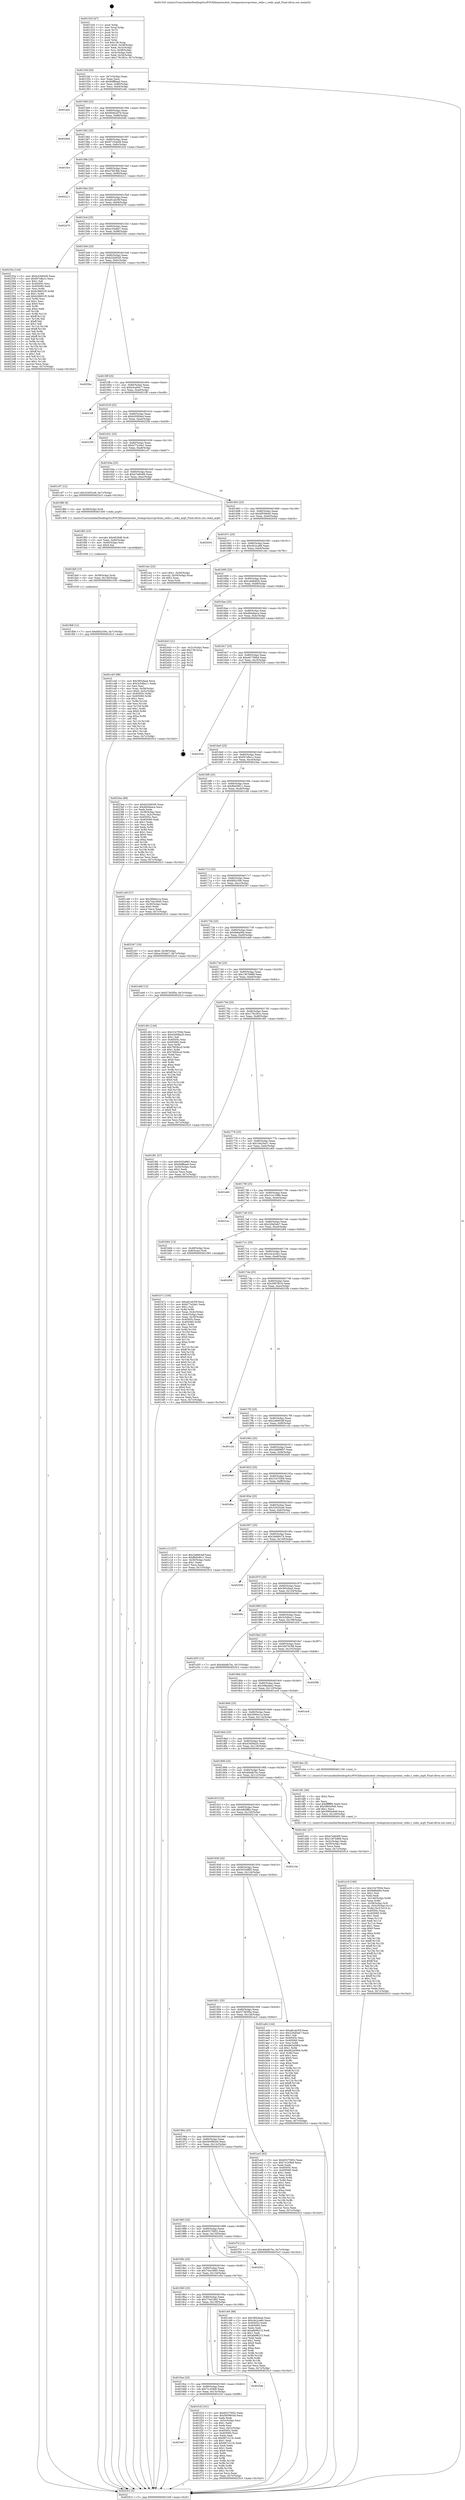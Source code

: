 digraph "0x401520" {
  label = "0x401520 (/mnt/c/Users/mathe/Desktop/tcc/POCII/binaries/extr_twemproxysrcprotonc_redis.c_redis_arg0_Final-ollvm.out::main(0))"
  labelloc = "t"
  node[shape=record]

  Entry [label="",width=0.3,height=0.3,shape=circle,fillcolor=black,style=filled]
  "0x40154f" [label="{
     0x40154f [26]\l
     | [instrs]\l
     &nbsp;&nbsp;0x40154f \<+3\>: mov -0x7c(%rbp),%eax\l
     &nbsp;&nbsp;0x401552 \<+2\>: mov %eax,%ecx\l
     &nbsp;&nbsp;0x401554 \<+6\>: sub $0x84ff6aa0,%ecx\l
     &nbsp;&nbsp;0x40155a \<+3\>: mov %eax,-0x80(%rbp)\l
     &nbsp;&nbsp;0x40155d \<+6\>: mov %ecx,-0x84(%rbp)\l
     &nbsp;&nbsp;0x401563 \<+6\>: je 0000000000401a0c \<main+0x4ec\>\l
  }"]
  "0x401a0c" [label="{
     0x401a0c\l
  }", style=dashed]
  "0x401569" [label="{
     0x401569 [25]\l
     | [instrs]\l
     &nbsp;&nbsp;0x401569 \<+5\>: jmp 000000000040156e \<main+0x4e\>\l
     &nbsp;&nbsp;0x40156e \<+3\>: mov -0x80(%rbp),%eax\l
     &nbsp;&nbsp;0x401571 \<+5\>: sub $0x904b2d76,%eax\l
     &nbsp;&nbsp;0x401576 \<+6\>: mov %eax,-0x88(%rbp)\l
     &nbsp;&nbsp;0x40157c \<+6\>: je 00000000004020d4 \<main+0xbb4\>\l
  }"]
  Exit [label="",width=0.3,height=0.3,shape=circle,fillcolor=black,style=filled,peripheries=2]
  "0x4020d4" [label="{
     0x4020d4\l
  }", style=dashed]
  "0x401582" [label="{
     0x401582 [25]\l
     | [instrs]\l
     &nbsp;&nbsp;0x401582 \<+5\>: jmp 0000000000401587 \<main+0x67\>\l
     &nbsp;&nbsp;0x401587 \<+3\>: mov -0x80(%rbp),%eax\l
     &nbsp;&nbsp;0x40158a \<+5\>: sub $0x97104a08,%eax\l
     &nbsp;&nbsp;0x40158f \<+6\>: mov %eax,-0x8c(%rbp)\l
     &nbsp;&nbsp;0x401595 \<+6\>: je 0000000000401fc4 \<main+0xaa4\>\l
  }"]
  "0x401fb8" [label="{
     0x401fb8 [12]\l
     | [instrs]\l
     &nbsp;&nbsp;0x401fb8 \<+7\>: movl $0xfd02c59c,-0x7c(%rbp)\l
     &nbsp;&nbsp;0x401fbf \<+5\>: jmp 00000000004025c3 \<main+0x10a3\>\l
  }"]
  "0x401fc4" [label="{
     0x401fc4\l
  }", style=dashed]
  "0x40159b" [label="{
     0x40159b [25]\l
     | [instrs]\l
     &nbsp;&nbsp;0x40159b \<+5\>: jmp 00000000004015a0 \<main+0x80\>\l
     &nbsp;&nbsp;0x4015a0 \<+3\>: mov -0x80(%rbp),%eax\l
     &nbsp;&nbsp;0x4015a3 \<+5\>: sub $0xa7fd1fbb,%eax\l
     &nbsp;&nbsp;0x4015a8 \<+6\>: mov %eax,-0x90(%rbp)\l
     &nbsp;&nbsp;0x4015ae \<+6\>: je 0000000000402211 \<main+0xcf1\>\l
  }"]
  "0x401fa9" [label="{
     0x401fa9 [15]\l
     | [instrs]\l
     &nbsp;&nbsp;0x401fa9 \<+4\>: mov -0x58(%rbp),%rdi\l
     &nbsp;&nbsp;0x401fad \<+6\>: mov %eax,-0x144(%rbp)\l
     &nbsp;&nbsp;0x401fb3 \<+5\>: call 0000000000401030 \<free@plt\>\l
     | [calls]\l
     &nbsp;&nbsp;0x401030 \{1\} (unknown)\l
  }"]
  "0x402211" [label="{
     0x402211\l
  }", style=dashed]
  "0x4015b4" [label="{
     0x4015b4 [25]\l
     | [instrs]\l
     &nbsp;&nbsp;0x4015b4 \<+5\>: jmp 00000000004015b9 \<main+0x99\>\l
     &nbsp;&nbsp;0x4015b9 \<+3\>: mov -0x80(%rbp),%eax\l
     &nbsp;&nbsp;0x4015bc \<+5\>: sub $0xa81ab35f,%eax\l
     &nbsp;&nbsp;0x4015c1 \<+6\>: mov %eax,-0x94(%rbp)\l
     &nbsp;&nbsp;0x4015c7 \<+6\>: je 0000000000402470 \<main+0xf50\>\l
  }"]
  "0x401f92" [label="{
     0x401f92 [23]\l
     | [instrs]\l
     &nbsp;&nbsp;0x401f92 \<+10\>: movabs $0x4030d6,%rdi\l
     &nbsp;&nbsp;0x401f9c \<+3\>: mov %eax,-0x60(%rbp)\l
     &nbsp;&nbsp;0x401f9f \<+3\>: mov -0x60(%rbp),%esi\l
     &nbsp;&nbsp;0x401fa2 \<+2\>: mov $0x0,%al\l
     &nbsp;&nbsp;0x401fa4 \<+5\>: call 0000000000401040 \<printf@plt\>\l
     | [calls]\l
     &nbsp;&nbsp;0x401040 \{1\} (unknown)\l
  }"]
  "0x402470" [label="{
     0x402470\l
  }", style=dashed]
  "0x4015cd" [label="{
     0x4015cd [25]\l
     | [instrs]\l
     &nbsp;&nbsp;0x4015cd \<+5\>: jmp 00000000004015d2 \<main+0xb2\>\l
     &nbsp;&nbsp;0x4015d2 \<+3\>: mov -0x80(%rbp),%eax\l
     &nbsp;&nbsp;0x4015d5 \<+5\>: sub $0xac35a6a7,%eax\l
     &nbsp;&nbsp;0x4015da \<+6\>: mov %eax,-0x98(%rbp)\l
     &nbsp;&nbsp;0x4015e0 \<+6\>: je 000000000040235a \<main+0xe3a\>\l
  }"]
  "0x4019e7" [label="{
     0x4019e7\l
  }", style=dashed]
  "0x40235a" [label="{
     0x40235a [144]\l
     | [instrs]\l
     &nbsp;&nbsp;0x40235a \<+5\>: mov $0xb22b83d5,%eax\l
     &nbsp;&nbsp;0x40235f \<+5\>: mov $0xf47e8a1c,%ecx\l
     &nbsp;&nbsp;0x402364 \<+2\>: mov $0x1,%dl\l
     &nbsp;&nbsp;0x402366 \<+7\>: mov 0x40505c,%esi\l
     &nbsp;&nbsp;0x40236d \<+7\>: mov 0x405060,%edi\l
     &nbsp;&nbsp;0x402374 \<+3\>: mov %esi,%r8d\l
     &nbsp;&nbsp;0x402377 \<+7\>: sub $0xb38601f5,%r8d\l
     &nbsp;&nbsp;0x40237e \<+4\>: sub $0x1,%r8d\l
     &nbsp;&nbsp;0x402382 \<+7\>: add $0xb38601f5,%r8d\l
     &nbsp;&nbsp;0x402389 \<+4\>: imul %r8d,%esi\l
     &nbsp;&nbsp;0x40238d \<+3\>: and $0x1,%esi\l
     &nbsp;&nbsp;0x402390 \<+3\>: cmp $0x0,%esi\l
     &nbsp;&nbsp;0x402393 \<+4\>: sete %r9b\l
     &nbsp;&nbsp;0x402397 \<+3\>: cmp $0xa,%edi\l
     &nbsp;&nbsp;0x40239a \<+4\>: setl %r10b\l
     &nbsp;&nbsp;0x40239e \<+3\>: mov %r9b,%r11b\l
     &nbsp;&nbsp;0x4023a1 \<+4\>: xor $0xff,%r11b\l
     &nbsp;&nbsp;0x4023a5 \<+3\>: mov %r10b,%bl\l
     &nbsp;&nbsp;0x4023a8 \<+3\>: xor $0xff,%bl\l
     &nbsp;&nbsp;0x4023ab \<+3\>: xor $0x1,%dl\l
     &nbsp;&nbsp;0x4023ae \<+3\>: mov %r11b,%r14b\l
     &nbsp;&nbsp;0x4023b1 \<+4\>: and $0xff,%r14b\l
     &nbsp;&nbsp;0x4023b5 \<+3\>: and %dl,%r9b\l
     &nbsp;&nbsp;0x4023b8 \<+3\>: mov %bl,%r15b\l
     &nbsp;&nbsp;0x4023bb \<+4\>: and $0xff,%r15b\l
     &nbsp;&nbsp;0x4023bf \<+3\>: and %dl,%r10b\l
     &nbsp;&nbsp;0x4023c2 \<+3\>: or %r9b,%r14b\l
     &nbsp;&nbsp;0x4023c5 \<+3\>: or %r10b,%r15b\l
     &nbsp;&nbsp;0x4023c8 \<+3\>: xor %r15b,%r14b\l
     &nbsp;&nbsp;0x4023cb \<+3\>: or %bl,%r11b\l
     &nbsp;&nbsp;0x4023ce \<+4\>: xor $0xff,%r11b\l
     &nbsp;&nbsp;0x4023d2 \<+3\>: or $0x1,%dl\l
     &nbsp;&nbsp;0x4023d5 \<+3\>: and %dl,%r11b\l
     &nbsp;&nbsp;0x4023d8 \<+3\>: or %r11b,%r14b\l
     &nbsp;&nbsp;0x4023db \<+4\>: test $0x1,%r14b\l
     &nbsp;&nbsp;0x4023df \<+3\>: cmovne %ecx,%eax\l
     &nbsp;&nbsp;0x4023e2 \<+3\>: mov %eax,-0x7c(%rbp)\l
     &nbsp;&nbsp;0x4023e5 \<+5\>: jmp 00000000004025c3 \<main+0x10a3\>\l
  }"]
  "0x4015e6" [label="{
     0x4015e6 [25]\l
     | [instrs]\l
     &nbsp;&nbsp;0x4015e6 \<+5\>: jmp 00000000004015eb \<main+0xcb\>\l
     &nbsp;&nbsp;0x4015eb \<+3\>: mov -0x80(%rbp),%eax\l
     &nbsp;&nbsp;0x4015ee \<+5\>: sub $0xb22b83d5,%eax\l
     &nbsp;&nbsp;0x4015f3 \<+6\>: mov %eax,-0x9c(%rbp)\l
     &nbsp;&nbsp;0x4015f9 \<+6\>: je 00000000004025bc \<main+0x109c\>\l
  }"]
  "0x401f18" [label="{
     0x401f18 [101]\l
     | [instrs]\l
     &nbsp;&nbsp;0x401f18 \<+5\>: mov $0x65275852,%eax\l
     &nbsp;&nbsp;0x401f1d \<+5\>: mov $0x58399c0d,%ecx\l
     &nbsp;&nbsp;0x401f22 \<+2\>: xor %edx,%edx\l
     &nbsp;&nbsp;0x401f24 \<+3\>: mov -0x5c(%rbp),%esi\l
     &nbsp;&nbsp;0x401f27 \<+3\>: sub $0x1,%edx\l
     &nbsp;&nbsp;0x401f2a \<+2\>: sub %edx,%esi\l
     &nbsp;&nbsp;0x401f2c \<+3\>: mov %esi,-0x5c(%rbp)\l
     &nbsp;&nbsp;0x401f2f \<+7\>: mov 0x40505c,%edx\l
     &nbsp;&nbsp;0x401f36 \<+7\>: mov 0x405060,%esi\l
     &nbsp;&nbsp;0x401f3d \<+2\>: mov %edx,%edi\l
     &nbsp;&nbsp;0x401f3f \<+6\>: sub $0x687c213c,%edi\l
     &nbsp;&nbsp;0x401f45 \<+3\>: sub $0x1,%edi\l
     &nbsp;&nbsp;0x401f48 \<+6\>: add $0x687c213c,%edi\l
     &nbsp;&nbsp;0x401f4e \<+3\>: imul %edi,%edx\l
     &nbsp;&nbsp;0x401f51 \<+3\>: and $0x1,%edx\l
     &nbsp;&nbsp;0x401f54 \<+3\>: cmp $0x0,%edx\l
     &nbsp;&nbsp;0x401f57 \<+4\>: sete %r8b\l
     &nbsp;&nbsp;0x401f5b \<+3\>: cmp $0xa,%esi\l
     &nbsp;&nbsp;0x401f5e \<+4\>: setl %r9b\l
     &nbsp;&nbsp;0x401f62 \<+3\>: mov %r8b,%r10b\l
     &nbsp;&nbsp;0x401f65 \<+3\>: and %r9b,%r10b\l
     &nbsp;&nbsp;0x401f68 \<+3\>: xor %r9b,%r8b\l
     &nbsp;&nbsp;0x401f6b \<+3\>: or %r8b,%r10b\l
     &nbsp;&nbsp;0x401f6e \<+4\>: test $0x1,%r10b\l
     &nbsp;&nbsp;0x401f72 \<+3\>: cmovne %ecx,%eax\l
     &nbsp;&nbsp;0x401f75 \<+3\>: mov %eax,-0x7c(%rbp)\l
     &nbsp;&nbsp;0x401f78 \<+5\>: jmp 00000000004025c3 \<main+0x10a3\>\l
  }"]
  "0x4025bc" [label="{
     0x4025bc\l
  }", style=dashed]
  "0x4015ff" [label="{
     0x4015ff [25]\l
     | [instrs]\l
     &nbsp;&nbsp;0x4015ff \<+5\>: jmp 0000000000401604 \<main+0xe4\>\l
     &nbsp;&nbsp;0x401604 \<+3\>: mov -0x80(%rbp),%eax\l
     &nbsp;&nbsp;0x401607 \<+5\>: sub $0xb3ca9417,%eax\l
     &nbsp;&nbsp;0x40160c \<+6\>: mov %eax,-0xa0(%rbp)\l
     &nbsp;&nbsp;0x401612 \<+6\>: je 00000000004021f8 \<main+0xcd8\>\l
  }"]
  "0x4019ce" [label="{
     0x4019ce [25]\l
     | [instrs]\l
     &nbsp;&nbsp;0x4019ce \<+5\>: jmp 00000000004019d3 \<main+0x4b3\>\l
     &nbsp;&nbsp;0x4019d3 \<+3\>: mov -0x80(%rbp),%eax\l
     &nbsp;&nbsp;0x4019d6 \<+5\>: sub $0x7cc33fe8,%eax\l
     &nbsp;&nbsp;0x4019db \<+6\>: mov %eax,-0x13c(%rbp)\l
     &nbsp;&nbsp;0x4019e1 \<+6\>: je 0000000000401f18 \<main+0x9f8\>\l
  }"]
  "0x4021f8" [label="{
     0x4021f8\l
  }", style=dashed]
  "0x401618" [label="{
     0x401618 [25]\l
     | [instrs]\l
     &nbsp;&nbsp;0x401618 \<+5\>: jmp 000000000040161d \<main+0xfd\>\l
     &nbsp;&nbsp;0x40161d \<+3\>: mov -0x80(%rbp),%eax\l
     &nbsp;&nbsp;0x401620 \<+5\>: sub $0xb500f4e4,%eax\l
     &nbsp;&nbsp;0x401625 \<+6\>: mov %eax,-0xa4(%rbp)\l
     &nbsp;&nbsp;0x40162b \<+6\>: je 0000000000402258 \<main+0xd38\>\l
  }"]
  "0x4025ab" [label="{
     0x4025ab\l
  }", style=dashed]
  "0x402258" [label="{
     0x402258\l
  }", style=dashed]
  "0x401631" [label="{
     0x401631 [25]\l
     | [instrs]\l
     &nbsp;&nbsp;0x401631 \<+5\>: jmp 0000000000401636 \<main+0x116\>\l
     &nbsp;&nbsp;0x401636 \<+3\>: mov -0x80(%rbp),%eax\l
     &nbsp;&nbsp;0x401639 \<+5\>: sub $0xb77a2de1,%eax\l
     &nbsp;&nbsp;0x40163e \<+6\>: mov %eax,-0xa8(%rbp)\l
     &nbsp;&nbsp;0x401644 \<+6\>: je 0000000000401c07 \<main+0x6e7\>\l
  }"]
  "0x401e19" [label="{
     0x401e19 [160]\l
     | [instrs]\l
     &nbsp;&nbsp;0x401e19 \<+5\>: mov $0x31b7f30d,%ecx\l
     &nbsp;&nbsp;0x401e1e \<+5\>: mov $0x9e8a064,%edx\l
     &nbsp;&nbsp;0x401e23 \<+3\>: mov $0x1,%sil\l
     &nbsp;&nbsp;0x401e26 \<+2\>: xor %edi,%edi\l
     &nbsp;&nbsp;0x401e28 \<+7\>: mov -0x140(%rbp),%r8d\l
     &nbsp;&nbsp;0x401e2f \<+4\>: imul %eax,%r8d\l
     &nbsp;&nbsp;0x401e33 \<+4\>: mov -0x58(%rbp),%r9\l
     &nbsp;&nbsp;0x401e37 \<+4\>: movslq -0x5c(%rbp),%r10\l
     &nbsp;&nbsp;0x401e3b \<+4\>: mov %r8d,(%r9,%r10,4)\l
     &nbsp;&nbsp;0x401e3f \<+7\>: mov 0x40505c,%eax\l
     &nbsp;&nbsp;0x401e46 \<+8\>: mov 0x405060,%r8d\l
     &nbsp;&nbsp;0x401e4e \<+3\>: sub $0x1,%edi\l
     &nbsp;&nbsp;0x401e51 \<+3\>: mov %eax,%r11d\l
     &nbsp;&nbsp;0x401e54 \<+3\>: add %edi,%r11d\l
     &nbsp;&nbsp;0x401e57 \<+4\>: imul %r11d,%eax\l
     &nbsp;&nbsp;0x401e5b \<+3\>: and $0x1,%eax\l
     &nbsp;&nbsp;0x401e5e \<+3\>: cmp $0x0,%eax\l
     &nbsp;&nbsp;0x401e61 \<+3\>: sete %bl\l
     &nbsp;&nbsp;0x401e64 \<+4\>: cmp $0xa,%r8d\l
     &nbsp;&nbsp;0x401e68 \<+4\>: setl %r14b\l
     &nbsp;&nbsp;0x401e6c \<+3\>: mov %bl,%r15b\l
     &nbsp;&nbsp;0x401e6f \<+4\>: xor $0xff,%r15b\l
     &nbsp;&nbsp;0x401e73 \<+3\>: mov %r14b,%r12b\l
     &nbsp;&nbsp;0x401e76 \<+4\>: xor $0xff,%r12b\l
     &nbsp;&nbsp;0x401e7a \<+4\>: xor $0x1,%sil\l
     &nbsp;&nbsp;0x401e7e \<+3\>: mov %r15b,%r13b\l
     &nbsp;&nbsp;0x401e81 \<+4\>: and $0xff,%r13b\l
     &nbsp;&nbsp;0x401e85 \<+3\>: and %sil,%bl\l
     &nbsp;&nbsp;0x401e88 \<+3\>: mov %r12b,%al\l
     &nbsp;&nbsp;0x401e8b \<+2\>: and $0xff,%al\l
     &nbsp;&nbsp;0x401e8d \<+3\>: and %sil,%r14b\l
     &nbsp;&nbsp;0x401e90 \<+3\>: or %bl,%r13b\l
     &nbsp;&nbsp;0x401e93 \<+3\>: or %r14b,%al\l
     &nbsp;&nbsp;0x401e96 \<+3\>: xor %al,%r13b\l
     &nbsp;&nbsp;0x401e99 \<+3\>: or %r12b,%r15b\l
     &nbsp;&nbsp;0x401e9c \<+4\>: xor $0xff,%r15b\l
     &nbsp;&nbsp;0x401ea0 \<+4\>: or $0x1,%sil\l
     &nbsp;&nbsp;0x401ea4 \<+3\>: and %sil,%r15b\l
     &nbsp;&nbsp;0x401ea7 \<+3\>: or %r15b,%r13b\l
     &nbsp;&nbsp;0x401eaa \<+4\>: test $0x1,%r13b\l
     &nbsp;&nbsp;0x401eae \<+3\>: cmovne %edx,%ecx\l
     &nbsp;&nbsp;0x401eb1 \<+3\>: mov %ecx,-0x7c(%rbp)\l
     &nbsp;&nbsp;0x401eb4 \<+5\>: jmp 00000000004025c3 \<main+0x10a3\>\l
  }"]
  "0x401c07" [label="{
     0x401c07 [12]\l
     | [instrs]\l
     &nbsp;&nbsp;0x401c07 \<+7\>: movl $0x32455ce6,-0x7c(%rbp)\l
     &nbsp;&nbsp;0x401c0e \<+5\>: jmp 00000000004025c3 \<main+0x10a3\>\l
  }"]
  "0x40164a" [label="{
     0x40164a [25]\l
     | [instrs]\l
     &nbsp;&nbsp;0x40164a \<+5\>: jmp 000000000040164f \<main+0x12f\>\l
     &nbsp;&nbsp;0x40164f \<+3\>: mov -0x80(%rbp),%eax\l
     &nbsp;&nbsp;0x401652 \<+5\>: sub $0xb7e844f0,%eax\l
     &nbsp;&nbsp;0x401657 \<+6\>: mov %eax,-0xac(%rbp)\l
     &nbsp;&nbsp;0x40165d \<+6\>: je 0000000000401f89 \<main+0xa69\>\l
  }"]
  "0x401df1" [label="{
     0x401df1 [40]\l
     | [instrs]\l
     &nbsp;&nbsp;0x401df1 \<+5\>: mov $0x2,%ecx\l
     &nbsp;&nbsp;0x401df6 \<+1\>: cltd\l
     &nbsp;&nbsp;0x401df7 \<+2\>: idiv %ecx\l
     &nbsp;&nbsp;0x401df9 \<+6\>: imul $0xfffffffe,%edx,%ecx\l
     &nbsp;&nbsp;0x401dff \<+6\>: sub $0x5993e949,%ecx\l
     &nbsp;&nbsp;0x401e05 \<+3\>: add $0x1,%ecx\l
     &nbsp;&nbsp;0x401e08 \<+6\>: add $0x5993e949,%ecx\l
     &nbsp;&nbsp;0x401e0e \<+6\>: mov %ecx,-0x140(%rbp)\l
     &nbsp;&nbsp;0x401e14 \<+5\>: call 0000000000401160 \<next_i\>\l
     | [calls]\l
     &nbsp;&nbsp;0x401160 \{1\} (/mnt/c/Users/mathe/Desktop/tcc/POCII/binaries/extr_twemproxysrcprotonc_redis.c_redis_arg0_Final-ollvm.out::next_i)\l
  }"]
  "0x401f89" [label="{
     0x401f89 [9]\l
     | [instrs]\l
     &nbsp;&nbsp;0x401f89 \<+4\>: mov -0x58(%rbp),%rdi\l
     &nbsp;&nbsp;0x401f8d \<+5\>: call 0000000000401400 \<redis_arg0\>\l
     | [calls]\l
     &nbsp;&nbsp;0x401400 \{1\} (/mnt/c/Users/mathe/Desktop/tcc/POCII/binaries/extr_twemproxysrcprotonc_redis.c_redis_arg0_Final-ollvm.out::redis_arg0)\l
  }"]
  "0x401663" [label="{
     0x401663 [25]\l
     | [instrs]\l
     &nbsp;&nbsp;0x401663 \<+5\>: jmp 0000000000401668 \<main+0x148\>\l
     &nbsp;&nbsp;0x401668 \<+3\>: mov -0x80(%rbp),%eax\l
     &nbsp;&nbsp;0x40166b \<+5\>: sub $0xbf538e40,%eax\l
     &nbsp;&nbsp;0x401670 \<+6\>: mov %eax,-0xb0(%rbp)\l
     &nbsp;&nbsp;0x401676 \<+6\>: je 0000000000402054 \<main+0xb34\>\l
  }"]
  "0x401cd3" [label="{
     0x401cd3 [98]\l
     | [instrs]\l
     &nbsp;&nbsp;0x401cd3 \<+5\>: mov $0x385cfaa4,%ecx\l
     &nbsp;&nbsp;0x401cd8 \<+5\>: mov $0x3c5dba11,%edx\l
     &nbsp;&nbsp;0x401cdd \<+2\>: xor %esi,%esi\l
     &nbsp;&nbsp;0x401cdf \<+4\>: mov %rax,-0x58(%rbp)\l
     &nbsp;&nbsp;0x401ce3 \<+7\>: movl $0x0,-0x5c(%rbp)\l
     &nbsp;&nbsp;0x401cea \<+8\>: mov 0x40505c,%r8d\l
     &nbsp;&nbsp;0x401cf2 \<+8\>: mov 0x405060,%r9d\l
     &nbsp;&nbsp;0x401cfa \<+3\>: sub $0x1,%esi\l
     &nbsp;&nbsp;0x401cfd \<+3\>: mov %r8d,%r10d\l
     &nbsp;&nbsp;0x401d00 \<+3\>: add %esi,%r10d\l
     &nbsp;&nbsp;0x401d03 \<+4\>: imul %r10d,%r8d\l
     &nbsp;&nbsp;0x401d07 \<+4\>: and $0x1,%r8d\l
     &nbsp;&nbsp;0x401d0b \<+4\>: cmp $0x0,%r8d\l
     &nbsp;&nbsp;0x401d0f \<+4\>: sete %r11b\l
     &nbsp;&nbsp;0x401d13 \<+4\>: cmp $0xa,%r9d\l
     &nbsp;&nbsp;0x401d17 \<+3\>: setl %bl\l
     &nbsp;&nbsp;0x401d1a \<+3\>: mov %r11b,%r14b\l
     &nbsp;&nbsp;0x401d1d \<+3\>: and %bl,%r14b\l
     &nbsp;&nbsp;0x401d20 \<+3\>: xor %bl,%r11b\l
     &nbsp;&nbsp;0x401d23 \<+3\>: or %r11b,%r14b\l
     &nbsp;&nbsp;0x401d26 \<+4\>: test $0x1,%r14b\l
     &nbsp;&nbsp;0x401d2a \<+3\>: cmovne %edx,%ecx\l
     &nbsp;&nbsp;0x401d2d \<+3\>: mov %ecx,-0x7c(%rbp)\l
     &nbsp;&nbsp;0x401d30 \<+5\>: jmp 00000000004025c3 \<main+0x10a3\>\l
  }"]
  "0x402054" [label="{
     0x402054\l
  }", style=dashed]
  "0x40167c" [label="{
     0x40167c [25]\l
     | [instrs]\l
     &nbsp;&nbsp;0x40167c \<+5\>: jmp 0000000000401681 \<main+0x161\>\l
     &nbsp;&nbsp;0x401681 \<+3\>: mov -0x80(%rbp),%eax\l
     &nbsp;&nbsp;0x401684 \<+5\>: sub $0xc9c2ca6b,%eax\l
     &nbsp;&nbsp;0x401689 \<+6\>: mov %eax,-0xb4(%rbp)\l
     &nbsp;&nbsp;0x40168f \<+6\>: je 0000000000401cbc \<main+0x79c\>\l
  }"]
  "0x4019b5" [label="{
     0x4019b5 [25]\l
     | [instrs]\l
     &nbsp;&nbsp;0x4019b5 \<+5\>: jmp 00000000004019ba \<main+0x49a\>\l
     &nbsp;&nbsp;0x4019ba \<+3\>: mov -0x80(%rbp),%eax\l
     &nbsp;&nbsp;0x4019bd \<+5\>: sub $0x77e01692,%eax\l
     &nbsp;&nbsp;0x4019c2 \<+6\>: mov %eax,-0x138(%rbp)\l
     &nbsp;&nbsp;0x4019c8 \<+6\>: je 00000000004025ab \<main+0x108b\>\l
  }"]
  "0x401cbc" [label="{
     0x401cbc [23]\l
     | [instrs]\l
     &nbsp;&nbsp;0x401cbc \<+7\>: movl $0x1,-0x50(%rbp)\l
     &nbsp;&nbsp;0x401cc3 \<+4\>: movslq -0x50(%rbp),%rax\l
     &nbsp;&nbsp;0x401cc7 \<+4\>: shl $0x2,%rax\l
     &nbsp;&nbsp;0x401ccb \<+3\>: mov %rax,%rdi\l
     &nbsp;&nbsp;0x401cce \<+5\>: call 0000000000401050 \<malloc@plt\>\l
     | [calls]\l
     &nbsp;&nbsp;0x401050 \{1\} (unknown)\l
  }"]
  "0x401695" [label="{
     0x401695 [25]\l
     | [instrs]\l
     &nbsp;&nbsp;0x401695 \<+5\>: jmp 000000000040169a \<main+0x17a\>\l
     &nbsp;&nbsp;0x40169a \<+3\>: mov -0x80(%rbp),%eax\l
     &nbsp;&nbsp;0x40169d \<+5\>: sub $0xcab6b82b,%eax\l
     &nbsp;&nbsp;0x4016a2 \<+6\>: mov %eax,-0xb8(%rbp)\l
     &nbsp;&nbsp;0x4016a8 \<+6\>: je 00000000004022de \<main+0xdbe\>\l
  }"]
  "0x401c64" [label="{
     0x401c64 [88]\l
     | [instrs]\l
     &nbsp;&nbsp;0x401c64 \<+5\>: mov $0x385cfaa4,%eax\l
     &nbsp;&nbsp;0x401c69 \<+5\>: mov $0xc9c2ca6b,%ecx\l
     &nbsp;&nbsp;0x401c6e \<+7\>: mov 0x40505c,%edx\l
     &nbsp;&nbsp;0x401c75 \<+7\>: mov 0x405060,%esi\l
     &nbsp;&nbsp;0x401c7c \<+2\>: mov %edx,%edi\l
     &nbsp;&nbsp;0x401c7e \<+6\>: add $0xafe98215,%edi\l
     &nbsp;&nbsp;0x401c84 \<+3\>: sub $0x1,%edi\l
     &nbsp;&nbsp;0x401c87 \<+6\>: sub $0xafe98215,%edi\l
     &nbsp;&nbsp;0x401c8d \<+3\>: imul %edi,%edx\l
     &nbsp;&nbsp;0x401c90 \<+3\>: and $0x1,%edx\l
     &nbsp;&nbsp;0x401c93 \<+3\>: cmp $0x0,%edx\l
     &nbsp;&nbsp;0x401c96 \<+4\>: sete %r8b\l
     &nbsp;&nbsp;0x401c9a \<+3\>: cmp $0xa,%esi\l
     &nbsp;&nbsp;0x401c9d \<+4\>: setl %r9b\l
     &nbsp;&nbsp;0x401ca1 \<+3\>: mov %r8b,%r10b\l
     &nbsp;&nbsp;0x401ca4 \<+3\>: and %r9b,%r10b\l
     &nbsp;&nbsp;0x401ca7 \<+3\>: xor %r9b,%r8b\l
     &nbsp;&nbsp;0x401caa \<+3\>: or %r8b,%r10b\l
     &nbsp;&nbsp;0x401cad \<+4\>: test $0x1,%r10b\l
     &nbsp;&nbsp;0x401cb1 \<+3\>: cmovne %ecx,%eax\l
     &nbsp;&nbsp;0x401cb4 \<+3\>: mov %eax,-0x7c(%rbp)\l
     &nbsp;&nbsp;0x401cb7 \<+5\>: jmp 00000000004025c3 \<main+0x10a3\>\l
  }"]
  "0x4022de" [label="{
     0x4022de\l
  }", style=dashed]
  "0x4016ae" [label="{
     0x4016ae [25]\l
     | [instrs]\l
     &nbsp;&nbsp;0x4016ae \<+5\>: jmp 00000000004016b3 \<main+0x193\>\l
     &nbsp;&nbsp;0x4016b3 \<+3\>: mov -0x80(%rbp),%eax\l
     &nbsp;&nbsp;0x4016b6 \<+5\>: sub $0xdb0abaca,%eax\l
     &nbsp;&nbsp;0x4016bb \<+6\>: mov %eax,-0xbc(%rbp)\l
     &nbsp;&nbsp;0x4016c1 \<+6\>: je 0000000000402443 \<main+0xf23\>\l
  }"]
  "0x40199c" [label="{
     0x40199c [25]\l
     | [instrs]\l
     &nbsp;&nbsp;0x40199c \<+5\>: jmp 00000000004019a1 \<main+0x481\>\l
     &nbsp;&nbsp;0x4019a1 \<+3\>: mov -0x80(%rbp),%eax\l
     &nbsp;&nbsp;0x4019a4 \<+5\>: sub $0x744c39d5,%eax\l
     &nbsp;&nbsp;0x4019a9 \<+6\>: mov %eax,-0x134(%rbp)\l
     &nbsp;&nbsp;0x4019af \<+6\>: je 0000000000401c64 \<main+0x744\>\l
  }"]
  "0x402443" [label="{
     0x402443 [21]\l
     | [instrs]\l
     &nbsp;&nbsp;0x402443 \<+3\>: mov -0x2c(%rbp),%eax\l
     &nbsp;&nbsp;0x402446 \<+7\>: add $0x138,%rsp\l
     &nbsp;&nbsp;0x40244d \<+1\>: pop %rbx\l
     &nbsp;&nbsp;0x40244e \<+2\>: pop %r12\l
     &nbsp;&nbsp;0x402450 \<+2\>: pop %r13\l
     &nbsp;&nbsp;0x402452 \<+2\>: pop %r14\l
     &nbsp;&nbsp;0x402454 \<+2\>: pop %r15\l
     &nbsp;&nbsp;0x402456 \<+1\>: pop %rbp\l
     &nbsp;&nbsp;0x402457 \<+1\>: ret\l
  }"]
  "0x4016c7" [label="{
     0x4016c7 [25]\l
     | [instrs]\l
     &nbsp;&nbsp;0x4016c7 \<+5\>: jmp 00000000004016cc \<main+0x1ac\>\l
     &nbsp;&nbsp;0x4016cc \<+3\>: mov -0x80(%rbp),%eax\l
     &nbsp;&nbsp;0x4016cf \<+5\>: sub $0xe61766bd,%eax\l
     &nbsp;&nbsp;0x4016d4 \<+6\>: mov %eax,-0xc0(%rbp)\l
     &nbsp;&nbsp;0x4016da \<+6\>: je 000000000040252b \<main+0x100b\>\l
  }"]
  "0x40250c" [label="{
     0x40250c\l
  }", style=dashed]
  "0x40252b" [label="{
     0x40252b\l
  }", style=dashed]
  "0x4016e0" [label="{
     0x4016e0 [25]\l
     | [instrs]\l
     &nbsp;&nbsp;0x4016e0 \<+5\>: jmp 00000000004016e5 \<main+0x1c5\>\l
     &nbsp;&nbsp;0x4016e5 \<+3\>: mov -0x80(%rbp),%eax\l
     &nbsp;&nbsp;0x4016e8 \<+5\>: sub $0xf47e8a1c,%eax\l
     &nbsp;&nbsp;0x4016ed \<+6\>: mov %eax,-0xc4(%rbp)\l
     &nbsp;&nbsp;0x4016f3 \<+6\>: je 00000000004023ea \<main+0xeca\>\l
  }"]
  "0x401983" [label="{
     0x401983 [25]\l
     | [instrs]\l
     &nbsp;&nbsp;0x401983 \<+5\>: jmp 0000000000401988 \<main+0x468\>\l
     &nbsp;&nbsp;0x401988 \<+3\>: mov -0x80(%rbp),%eax\l
     &nbsp;&nbsp;0x40198b \<+5\>: sub $0x65275852,%eax\l
     &nbsp;&nbsp;0x401990 \<+6\>: mov %eax,-0x130(%rbp)\l
     &nbsp;&nbsp;0x401996 \<+6\>: je 000000000040250c \<main+0xfec\>\l
  }"]
  "0x4023ea" [label="{
     0x4023ea [89]\l
     | [instrs]\l
     &nbsp;&nbsp;0x4023ea \<+5\>: mov $0xb22b83d5,%eax\l
     &nbsp;&nbsp;0x4023ef \<+5\>: mov $0xdb0abaca,%ecx\l
     &nbsp;&nbsp;0x4023f4 \<+2\>: xor %edx,%edx\l
     &nbsp;&nbsp;0x4023f6 \<+3\>: mov -0x38(%rbp),%esi\l
     &nbsp;&nbsp;0x4023f9 \<+3\>: mov %esi,-0x2c(%rbp)\l
     &nbsp;&nbsp;0x4023fc \<+7\>: mov 0x40505c,%esi\l
     &nbsp;&nbsp;0x402403 \<+7\>: mov 0x405060,%edi\l
     &nbsp;&nbsp;0x40240a \<+3\>: sub $0x1,%edx\l
     &nbsp;&nbsp;0x40240d \<+3\>: mov %esi,%r8d\l
     &nbsp;&nbsp;0x402410 \<+3\>: add %edx,%r8d\l
     &nbsp;&nbsp;0x402413 \<+4\>: imul %r8d,%esi\l
     &nbsp;&nbsp;0x402417 \<+3\>: and $0x1,%esi\l
     &nbsp;&nbsp;0x40241a \<+3\>: cmp $0x0,%esi\l
     &nbsp;&nbsp;0x40241d \<+4\>: sete %r9b\l
     &nbsp;&nbsp;0x402421 \<+3\>: cmp $0xa,%edi\l
     &nbsp;&nbsp;0x402424 \<+4\>: setl %r10b\l
     &nbsp;&nbsp;0x402428 \<+3\>: mov %r9b,%r11b\l
     &nbsp;&nbsp;0x40242b \<+3\>: and %r10b,%r11b\l
     &nbsp;&nbsp;0x40242e \<+3\>: xor %r10b,%r9b\l
     &nbsp;&nbsp;0x402431 \<+3\>: or %r9b,%r11b\l
     &nbsp;&nbsp;0x402434 \<+4\>: test $0x1,%r11b\l
     &nbsp;&nbsp;0x402438 \<+3\>: cmovne %ecx,%eax\l
     &nbsp;&nbsp;0x40243b \<+3\>: mov %eax,-0x7c(%rbp)\l
     &nbsp;&nbsp;0x40243e \<+5\>: jmp 00000000004025c3 \<main+0x10a3\>\l
  }"]
  "0x4016f9" [label="{
     0x4016f9 [25]\l
     | [instrs]\l
     &nbsp;&nbsp;0x4016f9 \<+5\>: jmp 00000000004016fe \<main+0x1de\>\l
     &nbsp;&nbsp;0x4016fe \<+3\>: mov -0x80(%rbp),%eax\l
     &nbsp;&nbsp;0x401701 \<+5\>: sub $0xf6d29611,%eax\l
     &nbsp;&nbsp;0x401706 \<+6\>: mov %eax,-0xc8(%rbp)\l
     &nbsp;&nbsp;0x40170c \<+6\>: je 0000000000401c49 \<main+0x729\>\l
  }"]
  "0x401f7d" [label="{
     0x401f7d [12]\l
     | [instrs]\l
     &nbsp;&nbsp;0x401f7d \<+7\>: movl $0x4bbdb7bc,-0x7c(%rbp)\l
     &nbsp;&nbsp;0x401f84 \<+5\>: jmp 00000000004025c3 \<main+0x10a3\>\l
  }"]
  "0x401c49" [label="{
     0x401c49 [27]\l
     | [instrs]\l
     &nbsp;&nbsp;0x401c49 \<+5\>: mov $0x3f40ec1a,%eax\l
     &nbsp;&nbsp;0x401c4e \<+5\>: mov $0x744c39d5,%ecx\l
     &nbsp;&nbsp;0x401c53 \<+3\>: mov -0x30(%rbp),%edx\l
     &nbsp;&nbsp;0x401c56 \<+3\>: cmp $0x0,%edx\l
     &nbsp;&nbsp;0x401c59 \<+3\>: cmove %ecx,%eax\l
     &nbsp;&nbsp;0x401c5c \<+3\>: mov %eax,-0x7c(%rbp)\l
     &nbsp;&nbsp;0x401c5f \<+5\>: jmp 00000000004025c3 \<main+0x10a3\>\l
  }"]
  "0x401712" [label="{
     0x401712 [25]\l
     | [instrs]\l
     &nbsp;&nbsp;0x401712 \<+5\>: jmp 0000000000401717 \<main+0x1f7\>\l
     &nbsp;&nbsp;0x401717 \<+3\>: mov -0x80(%rbp),%eax\l
     &nbsp;&nbsp;0x40171a \<+5\>: sub $0xfd02c59c,%eax\l
     &nbsp;&nbsp;0x40171f \<+6\>: mov %eax,-0xcc(%rbp)\l
     &nbsp;&nbsp;0x401725 \<+6\>: je 0000000000402347 \<main+0xe27\>\l
  }"]
  "0x40196a" [label="{
     0x40196a [25]\l
     | [instrs]\l
     &nbsp;&nbsp;0x40196a \<+5\>: jmp 000000000040196f \<main+0x44f\>\l
     &nbsp;&nbsp;0x40196f \<+3\>: mov -0x80(%rbp),%eax\l
     &nbsp;&nbsp;0x401972 \<+5\>: sub $0x58399c0d,%eax\l
     &nbsp;&nbsp;0x401977 \<+6\>: mov %eax,-0x12c(%rbp)\l
     &nbsp;&nbsp;0x40197d \<+6\>: je 0000000000401f7d \<main+0xa5d\>\l
  }"]
  "0x402347" [label="{
     0x402347 [19]\l
     | [instrs]\l
     &nbsp;&nbsp;0x402347 \<+7\>: movl $0x0,-0x38(%rbp)\l
     &nbsp;&nbsp;0x40234e \<+7\>: movl $0xac35a6a7,-0x7c(%rbp)\l
     &nbsp;&nbsp;0x402355 \<+5\>: jmp 00000000004025c3 \<main+0x10a3\>\l
  }"]
  "0x40172b" [label="{
     0x40172b [25]\l
     | [instrs]\l
     &nbsp;&nbsp;0x40172b \<+5\>: jmp 0000000000401730 \<main+0x210\>\l
     &nbsp;&nbsp;0x401730 \<+3\>: mov -0x80(%rbp),%eax\l
     &nbsp;&nbsp;0x401733 \<+5\>: sub $0x9e8a064,%eax\l
     &nbsp;&nbsp;0x401738 \<+6\>: mov %eax,-0xd0(%rbp)\l
     &nbsp;&nbsp;0x40173e \<+6\>: je 0000000000401eb9 \<main+0x999\>\l
  }"]
  "0x401ec5" [label="{
     0x401ec5 [83]\l
     | [instrs]\l
     &nbsp;&nbsp;0x401ec5 \<+5\>: mov $0x65275852,%eax\l
     &nbsp;&nbsp;0x401eca \<+5\>: mov $0x7cc33fe8,%ecx\l
     &nbsp;&nbsp;0x401ecf \<+2\>: xor %edx,%edx\l
     &nbsp;&nbsp;0x401ed1 \<+7\>: mov 0x40505c,%esi\l
     &nbsp;&nbsp;0x401ed8 \<+7\>: mov 0x405060,%edi\l
     &nbsp;&nbsp;0x401edf \<+3\>: sub $0x1,%edx\l
     &nbsp;&nbsp;0x401ee2 \<+3\>: mov %esi,%r8d\l
     &nbsp;&nbsp;0x401ee5 \<+3\>: add %edx,%r8d\l
     &nbsp;&nbsp;0x401ee8 \<+4\>: imul %r8d,%esi\l
     &nbsp;&nbsp;0x401eec \<+3\>: and $0x1,%esi\l
     &nbsp;&nbsp;0x401eef \<+3\>: cmp $0x0,%esi\l
     &nbsp;&nbsp;0x401ef2 \<+4\>: sete %r9b\l
     &nbsp;&nbsp;0x401ef6 \<+3\>: cmp $0xa,%edi\l
     &nbsp;&nbsp;0x401ef9 \<+4\>: setl %r10b\l
     &nbsp;&nbsp;0x401efd \<+3\>: mov %r9b,%r11b\l
     &nbsp;&nbsp;0x401f00 \<+3\>: and %r10b,%r11b\l
     &nbsp;&nbsp;0x401f03 \<+3\>: xor %r10b,%r9b\l
     &nbsp;&nbsp;0x401f06 \<+3\>: or %r9b,%r11b\l
     &nbsp;&nbsp;0x401f09 \<+4\>: test $0x1,%r11b\l
     &nbsp;&nbsp;0x401f0d \<+3\>: cmovne %ecx,%eax\l
     &nbsp;&nbsp;0x401f10 \<+3\>: mov %eax,-0x7c(%rbp)\l
     &nbsp;&nbsp;0x401f13 \<+5\>: jmp 00000000004025c3 \<main+0x10a3\>\l
  }"]
  "0x401eb9" [label="{
     0x401eb9 [12]\l
     | [instrs]\l
     &nbsp;&nbsp;0x401eb9 \<+7\>: movl $0x57363f5e,-0x7c(%rbp)\l
     &nbsp;&nbsp;0x401ec0 \<+5\>: jmp 00000000004025c3 \<main+0x10a3\>\l
  }"]
  "0x401744" [label="{
     0x401744 [25]\l
     | [instrs]\l
     &nbsp;&nbsp;0x401744 \<+5\>: jmp 0000000000401749 \<main+0x229\>\l
     &nbsp;&nbsp;0x401749 \<+3\>: mov -0x80(%rbp),%eax\l
     &nbsp;&nbsp;0x40174c \<+5\>: sub $0x1367b968,%eax\l
     &nbsp;&nbsp;0x401751 \<+6\>: mov %eax,-0xd4(%rbp)\l
     &nbsp;&nbsp;0x401757 \<+6\>: je 0000000000401d5c \<main+0x83c\>\l
  }"]
  "0x401b71" [label="{
     0x401b71 [150]\l
     | [instrs]\l
     &nbsp;&nbsp;0x401b71 \<+5\>: mov $0xa81ab35f,%ecx\l
     &nbsp;&nbsp;0x401b76 \<+5\>: mov $0xb77a2de1,%edx\l
     &nbsp;&nbsp;0x401b7b \<+3\>: mov $0x1,%sil\l
     &nbsp;&nbsp;0x401b7e \<+3\>: xor %r8d,%r8d\l
     &nbsp;&nbsp;0x401b81 \<+3\>: mov %eax,-0x4c(%rbp)\l
     &nbsp;&nbsp;0x401b84 \<+3\>: mov -0x4c(%rbp),%eax\l
     &nbsp;&nbsp;0x401b87 \<+3\>: mov %eax,-0x30(%rbp)\l
     &nbsp;&nbsp;0x401b8a \<+7\>: mov 0x40505c,%eax\l
     &nbsp;&nbsp;0x401b91 \<+8\>: mov 0x405060,%r9d\l
     &nbsp;&nbsp;0x401b99 \<+4\>: sub $0x1,%r8d\l
     &nbsp;&nbsp;0x401b9d \<+3\>: mov %eax,%r10d\l
     &nbsp;&nbsp;0x401ba0 \<+3\>: add %r8d,%r10d\l
     &nbsp;&nbsp;0x401ba3 \<+4\>: imul %r10d,%eax\l
     &nbsp;&nbsp;0x401ba7 \<+3\>: and $0x1,%eax\l
     &nbsp;&nbsp;0x401baa \<+3\>: cmp $0x0,%eax\l
     &nbsp;&nbsp;0x401bad \<+4\>: sete %r11b\l
     &nbsp;&nbsp;0x401bb1 \<+4\>: cmp $0xa,%r9d\l
     &nbsp;&nbsp;0x401bb5 \<+3\>: setl %bl\l
     &nbsp;&nbsp;0x401bb8 \<+3\>: mov %r11b,%r14b\l
     &nbsp;&nbsp;0x401bbb \<+4\>: xor $0xff,%r14b\l
     &nbsp;&nbsp;0x401bbf \<+3\>: mov %bl,%r15b\l
     &nbsp;&nbsp;0x401bc2 \<+4\>: xor $0xff,%r15b\l
     &nbsp;&nbsp;0x401bc6 \<+4\>: xor $0x0,%sil\l
     &nbsp;&nbsp;0x401bca \<+3\>: mov %r14b,%r12b\l
     &nbsp;&nbsp;0x401bcd \<+4\>: and $0x0,%r12b\l
     &nbsp;&nbsp;0x401bd1 \<+3\>: and %sil,%r11b\l
     &nbsp;&nbsp;0x401bd4 \<+3\>: mov %r15b,%r13b\l
     &nbsp;&nbsp;0x401bd7 \<+4\>: and $0x0,%r13b\l
     &nbsp;&nbsp;0x401bdb \<+3\>: and %sil,%bl\l
     &nbsp;&nbsp;0x401bde \<+3\>: or %r11b,%r12b\l
     &nbsp;&nbsp;0x401be1 \<+3\>: or %bl,%r13b\l
     &nbsp;&nbsp;0x401be4 \<+3\>: xor %r13b,%r12b\l
     &nbsp;&nbsp;0x401be7 \<+3\>: or %r15b,%r14b\l
     &nbsp;&nbsp;0x401bea \<+4\>: xor $0xff,%r14b\l
     &nbsp;&nbsp;0x401bee \<+4\>: or $0x0,%sil\l
     &nbsp;&nbsp;0x401bf2 \<+3\>: and %sil,%r14b\l
     &nbsp;&nbsp;0x401bf5 \<+3\>: or %r14b,%r12b\l
     &nbsp;&nbsp;0x401bf8 \<+4\>: test $0x1,%r12b\l
     &nbsp;&nbsp;0x401bfc \<+3\>: cmovne %edx,%ecx\l
     &nbsp;&nbsp;0x401bff \<+3\>: mov %ecx,-0x7c(%rbp)\l
     &nbsp;&nbsp;0x401c02 \<+5\>: jmp 00000000004025c3 \<main+0x10a3\>\l
  }"]
  "0x401d5c" [label="{
     0x401d5c [144]\l
     | [instrs]\l
     &nbsp;&nbsp;0x401d5c \<+5\>: mov $0x31b7f30d,%eax\l
     &nbsp;&nbsp;0x401d61 \<+5\>: mov $0x43d59a20,%ecx\l
     &nbsp;&nbsp;0x401d66 \<+2\>: mov $0x1,%dl\l
     &nbsp;&nbsp;0x401d68 \<+7\>: mov 0x40505c,%esi\l
     &nbsp;&nbsp;0x401d6f \<+7\>: mov 0x405060,%edi\l
     &nbsp;&nbsp;0x401d76 \<+3\>: mov %esi,%r8d\l
     &nbsp;&nbsp;0x401d79 \<+7\>: add $0x76f29cc0,%r8d\l
     &nbsp;&nbsp;0x401d80 \<+4\>: sub $0x1,%r8d\l
     &nbsp;&nbsp;0x401d84 \<+7\>: sub $0x76f29cc0,%r8d\l
     &nbsp;&nbsp;0x401d8b \<+4\>: imul %r8d,%esi\l
     &nbsp;&nbsp;0x401d8f \<+3\>: and $0x1,%esi\l
     &nbsp;&nbsp;0x401d92 \<+3\>: cmp $0x0,%esi\l
     &nbsp;&nbsp;0x401d95 \<+4\>: sete %r9b\l
     &nbsp;&nbsp;0x401d99 \<+3\>: cmp $0xa,%edi\l
     &nbsp;&nbsp;0x401d9c \<+4\>: setl %r10b\l
     &nbsp;&nbsp;0x401da0 \<+3\>: mov %r9b,%r11b\l
     &nbsp;&nbsp;0x401da3 \<+4\>: xor $0xff,%r11b\l
     &nbsp;&nbsp;0x401da7 \<+3\>: mov %r10b,%bl\l
     &nbsp;&nbsp;0x401daa \<+3\>: xor $0xff,%bl\l
     &nbsp;&nbsp;0x401dad \<+3\>: xor $0x0,%dl\l
     &nbsp;&nbsp;0x401db0 \<+3\>: mov %r11b,%r14b\l
     &nbsp;&nbsp;0x401db3 \<+4\>: and $0x0,%r14b\l
     &nbsp;&nbsp;0x401db7 \<+3\>: and %dl,%r9b\l
     &nbsp;&nbsp;0x401dba \<+3\>: mov %bl,%r15b\l
     &nbsp;&nbsp;0x401dbd \<+4\>: and $0x0,%r15b\l
     &nbsp;&nbsp;0x401dc1 \<+3\>: and %dl,%r10b\l
     &nbsp;&nbsp;0x401dc4 \<+3\>: or %r9b,%r14b\l
     &nbsp;&nbsp;0x401dc7 \<+3\>: or %r10b,%r15b\l
     &nbsp;&nbsp;0x401dca \<+3\>: xor %r15b,%r14b\l
     &nbsp;&nbsp;0x401dcd \<+3\>: or %bl,%r11b\l
     &nbsp;&nbsp;0x401dd0 \<+4\>: xor $0xff,%r11b\l
     &nbsp;&nbsp;0x401dd4 \<+3\>: or $0x0,%dl\l
     &nbsp;&nbsp;0x401dd7 \<+3\>: and %dl,%r11b\l
     &nbsp;&nbsp;0x401dda \<+3\>: or %r11b,%r14b\l
     &nbsp;&nbsp;0x401ddd \<+4\>: test $0x1,%r14b\l
     &nbsp;&nbsp;0x401de1 \<+3\>: cmovne %ecx,%eax\l
     &nbsp;&nbsp;0x401de4 \<+3\>: mov %eax,-0x7c(%rbp)\l
     &nbsp;&nbsp;0x401de7 \<+5\>: jmp 00000000004025c3 \<main+0x10a3\>\l
  }"]
  "0x40175d" [label="{
     0x40175d [25]\l
     | [instrs]\l
     &nbsp;&nbsp;0x40175d \<+5\>: jmp 0000000000401762 \<main+0x242\>\l
     &nbsp;&nbsp;0x401762 \<+3\>: mov -0x80(%rbp),%eax\l
     &nbsp;&nbsp;0x401765 \<+5\>: sub $0x179c281e,%eax\l
     &nbsp;&nbsp;0x40176a \<+6\>: mov %eax,-0xd8(%rbp)\l
     &nbsp;&nbsp;0x401770 \<+6\>: je 00000000004019f1 \<main+0x4d1\>\l
  }"]
  "0x401951" [label="{
     0x401951 [25]\l
     | [instrs]\l
     &nbsp;&nbsp;0x401951 \<+5\>: jmp 0000000000401956 \<main+0x436\>\l
     &nbsp;&nbsp;0x401956 \<+3\>: mov -0x80(%rbp),%eax\l
     &nbsp;&nbsp;0x401959 \<+5\>: sub $0x57363f5e,%eax\l
     &nbsp;&nbsp;0x40195e \<+6\>: mov %eax,-0x128(%rbp)\l
     &nbsp;&nbsp;0x401964 \<+6\>: je 0000000000401ec5 \<main+0x9a5\>\l
  }"]
  "0x4019f1" [label="{
     0x4019f1 [27]\l
     | [instrs]\l
     &nbsp;&nbsp;0x4019f1 \<+5\>: mov $0x5033df65,%eax\l
     &nbsp;&nbsp;0x4019f6 \<+5\>: mov $0x84ff6aa0,%ecx\l
     &nbsp;&nbsp;0x4019fb \<+3\>: mov -0x34(%rbp),%edx\l
     &nbsp;&nbsp;0x4019fe \<+3\>: cmp $0x2,%edx\l
     &nbsp;&nbsp;0x401a01 \<+3\>: cmovne %ecx,%eax\l
     &nbsp;&nbsp;0x401a04 \<+3\>: mov %eax,-0x7c(%rbp)\l
     &nbsp;&nbsp;0x401a07 \<+5\>: jmp 00000000004025c3 \<main+0x10a3\>\l
  }"]
  "0x401776" [label="{
     0x401776 [25]\l
     | [instrs]\l
     &nbsp;&nbsp;0x401776 \<+5\>: jmp 000000000040177b \<main+0x25b\>\l
     &nbsp;&nbsp;0x40177b \<+3\>: mov -0x80(%rbp),%eax\l
     &nbsp;&nbsp;0x40177e \<+5\>: sub $0x19a20a51,%eax\l
     &nbsp;&nbsp;0x401783 \<+6\>: mov %eax,-0xdc(%rbp)\l
     &nbsp;&nbsp;0x401789 \<+6\>: je 0000000000401a64 \<main+0x544\>\l
  }"]
  "0x4025c3" [label="{
     0x4025c3 [5]\l
     | [instrs]\l
     &nbsp;&nbsp;0x4025c3 \<+5\>: jmp 000000000040154f \<main+0x2f\>\l
  }"]
  "0x401520" [label="{
     0x401520 [47]\l
     | [instrs]\l
     &nbsp;&nbsp;0x401520 \<+1\>: push %rbp\l
     &nbsp;&nbsp;0x401521 \<+3\>: mov %rsp,%rbp\l
     &nbsp;&nbsp;0x401524 \<+2\>: push %r15\l
     &nbsp;&nbsp;0x401526 \<+2\>: push %r14\l
     &nbsp;&nbsp;0x401528 \<+2\>: push %r13\l
     &nbsp;&nbsp;0x40152a \<+2\>: push %r12\l
     &nbsp;&nbsp;0x40152c \<+1\>: push %rbx\l
     &nbsp;&nbsp;0x40152d \<+7\>: sub $0x138,%rsp\l
     &nbsp;&nbsp;0x401534 \<+7\>: movl $0x0,-0x38(%rbp)\l
     &nbsp;&nbsp;0x40153b \<+3\>: mov %edi,-0x3c(%rbp)\l
     &nbsp;&nbsp;0x40153e \<+4\>: mov %rsi,-0x48(%rbp)\l
     &nbsp;&nbsp;0x401542 \<+3\>: mov -0x3c(%rbp),%edi\l
     &nbsp;&nbsp;0x401545 \<+3\>: mov %edi,-0x34(%rbp)\l
     &nbsp;&nbsp;0x401548 \<+7\>: movl $0x179c281e,-0x7c(%rbp)\l
  }"]
  "0x401ad4" [label="{
     0x401ad4 [144]\l
     | [instrs]\l
     &nbsp;&nbsp;0x401ad4 \<+5\>: mov $0xa81ab35f,%eax\l
     &nbsp;&nbsp;0x401ad9 \<+5\>: mov $0x226d3eb7,%ecx\l
     &nbsp;&nbsp;0x401ade \<+2\>: mov $0x1,%dl\l
     &nbsp;&nbsp;0x401ae0 \<+7\>: mov 0x40505c,%esi\l
     &nbsp;&nbsp;0x401ae7 \<+7\>: mov 0x405060,%edi\l
     &nbsp;&nbsp;0x401aee \<+3\>: mov %esi,%r8d\l
     &nbsp;&nbsp;0x401af1 \<+7\>: sub $0x662a5964,%r8d\l
     &nbsp;&nbsp;0x401af8 \<+4\>: sub $0x1,%r8d\l
     &nbsp;&nbsp;0x401afc \<+7\>: add $0x662a5964,%r8d\l
     &nbsp;&nbsp;0x401b03 \<+4\>: imul %r8d,%esi\l
     &nbsp;&nbsp;0x401b07 \<+3\>: and $0x1,%esi\l
     &nbsp;&nbsp;0x401b0a \<+3\>: cmp $0x0,%esi\l
     &nbsp;&nbsp;0x401b0d \<+4\>: sete %r9b\l
     &nbsp;&nbsp;0x401b11 \<+3\>: cmp $0xa,%edi\l
     &nbsp;&nbsp;0x401b14 \<+4\>: setl %r10b\l
     &nbsp;&nbsp;0x401b18 \<+3\>: mov %r9b,%r11b\l
     &nbsp;&nbsp;0x401b1b \<+4\>: xor $0xff,%r11b\l
     &nbsp;&nbsp;0x401b1f \<+3\>: mov %r10b,%bl\l
     &nbsp;&nbsp;0x401b22 \<+3\>: xor $0xff,%bl\l
     &nbsp;&nbsp;0x401b25 \<+3\>: xor $0x1,%dl\l
     &nbsp;&nbsp;0x401b28 \<+3\>: mov %r11b,%r14b\l
     &nbsp;&nbsp;0x401b2b \<+4\>: and $0xff,%r14b\l
     &nbsp;&nbsp;0x401b2f \<+3\>: and %dl,%r9b\l
     &nbsp;&nbsp;0x401b32 \<+3\>: mov %bl,%r15b\l
     &nbsp;&nbsp;0x401b35 \<+4\>: and $0xff,%r15b\l
     &nbsp;&nbsp;0x401b39 \<+3\>: and %dl,%r10b\l
     &nbsp;&nbsp;0x401b3c \<+3\>: or %r9b,%r14b\l
     &nbsp;&nbsp;0x401b3f \<+3\>: or %r10b,%r15b\l
     &nbsp;&nbsp;0x401b42 \<+3\>: xor %r15b,%r14b\l
     &nbsp;&nbsp;0x401b45 \<+3\>: or %bl,%r11b\l
     &nbsp;&nbsp;0x401b48 \<+4\>: xor $0xff,%r11b\l
     &nbsp;&nbsp;0x401b4c \<+3\>: or $0x1,%dl\l
     &nbsp;&nbsp;0x401b4f \<+3\>: and %dl,%r11b\l
     &nbsp;&nbsp;0x401b52 \<+3\>: or %r11b,%r14b\l
     &nbsp;&nbsp;0x401b55 \<+4\>: test $0x1,%r14b\l
     &nbsp;&nbsp;0x401b59 \<+3\>: cmovne %ecx,%eax\l
     &nbsp;&nbsp;0x401b5c \<+3\>: mov %eax,-0x7c(%rbp)\l
     &nbsp;&nbsp;0x401b5f \<+5\>: jmp 00000000004025c3 \<main+0x10a3\>\l
  }"]
  "0x401a64" [label="{
     0x401a64\l
  }", style=dashed]
  "0x40178f" [label="{
     0x40178f [25]\l
     | [instrs]\l
     &nbsp;&nbsp;0x40178f \<+5\>: jmp 0000000000401794 \<main+0x274\>\l
     &nbsp;&nbsp;0x401794 \<+3\>: mov -0x80(%rbp),%eax\l
     &nbsp;&nbsp;0x401797 \<+5\>: sub $0x21e1298b,%eax\l
     &nbsp;&nbsp;0x40179c \<+6\>: mov %eax,-0xe0(%rbp)\l
     &nbsp;&nbsp;0x4017a2 \<+6\>: je 00000000004021ec \<main+0xccc\>\l
  }"]
  "0x401938" [label="{
     0x401938 [25]\l
     | [instrs]\l
     &nbsp;&nbsp;0x401938 \<+5\>: jmp 000000000040193d \<main+0x41d\>\l
     &nbsp;&nbsp;0x40193d \<+3\>: mov -0x80(%rbp),%eax\l
     &nbsp;&nbsp;0x401940 \<+5\>: sub $0x5033df65,%eax\l
     &nbsp;&nbsp;0x401945 \<+6\>: mov %eax,-0x124(%rbp)\l
     &nbsp;&nbsp;0x40194b \<+6\>: je 0000000000401ad4 \<main+0x5b4\>\l
  }"]
  "0x4021ec" [label="{
     0x4021ec\l
  }", style=dashed]
  "0x4017a8" [label="{
     0x4017a8 [25]\l
     | [instrs]\l
     &nbsp;&nbsp;0x4017a8 \<+5\>: jmp 00000000004017ad \<main+0x28d\>\l
     &nbsp;&nbsp;0x4017ad \<+3\>: mov -0x80(%rbp),%eax\l
     &nbsp;&nbsp;0x4017b0 \<+5\>: sub $0x226d3eb7,%eax\l
     &nbsp;&nbsp;0x4017b5 \<+6\>: mov %eax,-0xe4(%rbp)\l
     &nbsp;&nbsp;0x4017bb \<+6\>: je 0000000000401b64 \<main+0x644\>\l
  }"]
  "0x40214e" [label="{
     0x40214e\l
  }", style=dashed]
  "0x401b64" [label="{
     0x401b64 [13]\l
     | [instrs]\l
     &nbsp;&nbsp;0x401b64 \<+4\>: mov -0x48(%rbp),%rax\l
     &nbsp;&nbsp;0x401b68 \<+4\>: mov 0x8(%rax),%rdi\l
     &nbsp;&nbsp;0x401b6c \<+5\>: call 0000000000401060 \<atoi@plt\>\l
     | [calls]\l
     &nbsp;&nbsp;0x401060 \{1\} (unknown)\l
  }"]
  "0x4017c1" [label="{
     0x4017c1 [25]\l
     | [instrs]\l
     &nbsp;&nbsp;0x4017c1 \<+5\>: jmp 00000000004017c6 \<main+0x2a6\>\l
     &nbsp;&nbsp;0x4017c6 \<+3\>: mov -0x80(%rbp),%eax\l
     &nbsp;&nbsp;0x4017c9 \<+5\>: sub $0x24c2a3bc,%eax\l
     &nbsp;&nbsp;0x4017ce \<+6\>: mov %eax,-0xe8(%rbp)\l
     &nbsp;&nbsp;0x4017d4 \<+6\>: je 0000000000402458 \<main+0xf38\>\l
  }"]
  "0x40191f" [label="{
     0x40191f [25]\l
     | [instrs]\l
     &nbsp;&nbsp;0x40191f \<+5\>: jmp 0000000000401924 \<main+0x404\>\l
     &nbsp;&nbsp;0x401924 \<+3\>: mov -0x80(%rbp),%eax\l
     &nbsp;&nbsp;0x401927 \<+5\>: sub $0x4db5ffbc,%eax\l
     &nbsp;&nbsp;0x40192c \<+6\>: mov %eax,-0x120(%rbp)\l
     &nbsp;&nbsp;0x401932 \<+6\>: je 000000000040214e \<main+0xc2e\>\l
  }"]
  "0x402458" [label="{
     0x402458\l
  }", style=dashed]
  "0x4017da" [label="{
     0x4017da [25]\l
     | [instrs]\l
     &nbsp;&nbsp;0x4017da \<+5\>: jmp 00000000004017df \<main+0x2bf\>\l
     &nbsp;&nbsp;0x4017df \<+3\>: mov -0x80(%rbp),%eax\l
     &nbsp;&nbsp;0x4017e2 \<+5\>: sub $0x2687fb16,%eax\l
     &nbsp;&nbsp;0x4017e7 \<+6\>: mov %eax,-0xec(%rbp)\l
     &nbsp;&nbsp;0x4017ed \<+6\>: je 000000000040233b \<main+0xe1b\>\l
  }"]
  "0x401d41" [label="{
     0x401d41 [27]\l
     | [instrs]\l
     &nbsp;&nbsp;0x401d41 \<+5\>: mov $0xb7e844f0,%eax\l
     &nbsp;&nbsp;0x401d46 \<+5\>: mov $0x1367b968,%ecx\l
     &nbsp;&nbsp;0x401d4b \<+3\>: mov -0x5c(%rbp),%edx\l
     &nbsp;&nbsp;0x401d4e \<+3\>: cmp -0x50(%rbp),%edx\l
     &nbsp;&nbsp;0x401d51 \<+3\>: cmovl %ecx,%eax\l
     &nbsp;&nbsp;0x401d54 \<+3\>: mov %eax,-0x7c(%rbp)\l
     &nbsp;&nbsp;0x401d57 \<+5\>: jmp 00000000004025c3 \<main+0x10a3\>\l
  }"]
  "0x40233b" [label="{
     0x40233b\l
  }", style=dashed]
  "0x4017f3" [label="{
     0x4017f3 [25]\l
     | [instrs]\l
     &nbsp;&nbsp;0x4017f3 \<+5\>: jmp 00000000004017f8 \<main+0x2d8\>\l
     &nbsp;&nbsp;0x4017f8 \<+3\>: mov -0x80(%rbp),%eax\l
     &nbsp;&nbsp;0x4017fb \<+5\>: sub $0x2a8663df,%eax\l
     &nbsp;&nbsp;0x401800 \<+6\>: mov %eax,-0xf0(%rbp)\l
     &nbsp;&nbsp;0x401806 \<+6\>: je 0000000000401c2e \<main+0x70e\>\l
  }"]
  "0x401906" [label="{
     0x401906 [25]\l
     | [instrs]\l
     &nbsp;&nbsp;0x401906 \<+5\>: jmp 000000000040190b \<main+0x3eb\>\l
     &nbsp;&nbsp;0x40190b \<+3\>: mov -0x80(%rbp),%eax\l
     &nbsp;&nbsp;0x40190e \<+5\>: sub $0x4bbdb7bc,%eax\l
     &nbsp;&nbsp;0x401913 \<+6\>: mov %eax,-0x11c(%rbp)\l
     &nbsp;&nbsp;0x401919 \<+6\>: je 0000000000401d41 \<main+0x821\>\l
  }"]
  "0x401c2e" [label="{
     0x401c2e\l
  }", style=dashed]
  "0x40180c" [label="{
     0x40180c [25]\l
     | [instrs]\l
     &nbsp;&nbsp;0x40180c \<+5\>: jmp 0000000000401811 \<main+0x2f1\>\l
     &nbsp;&nbsp;0x401811 \<+3\>: mov -0x80(%rbp),%eax\l
     &nbsp;&nbsp;0x401814 \<+5\>: sub $0x2dd89607,%eax\l
     &nbsp;&nbsp;0x401819 \<+6\>: mov %eax,-0xf4(%rbp)\l
     &nbsp;&nbsp;0x40181f \<+6\>: je 00000000004020e0 \<main+0xbc0\>\l
  }"]
  "0x401dec" [label="{
     0x401dec [5]\l
     | [instrs]\l
     &nbsp;&nbsp;0x401dec \<+5\>: call 0000000000401160 \<next_i\>\l
     | [calls]\l
     &nbsp;&nbsp;0x401160 \{1\} (/mnt/c/Users/mathe/Desktop/tcc/POCII/binaries/extr_twemproxysrcprotonc_redis.c_redis_arg0_Final-ollvm.out::next_i)\l
  }"]
  "0x4020e0" [label="{
     0x4020e0\l
  }", style=dashed]
  "0x401825" [label="{
     0x401825 [25]\l
     | [instrs]\l
     &nbsp;&nbsp;0x401825 \<+5\>: jmp 000000000040182a \<main+0x30a\>\l
     &nbsp;&nbsp;0x40182a \<+3\>: mov -0x80(%rbp),%eax\l
     &nbsp;&nbsp;0x40182d \<+5\>: sub $0x31b7f30d,%eax\l
     &nbsp;&nbsp;0x401832 \<+6\>: mov %eax,-0xf8(%rbp)\l
     &nbsp;&nbsp;0x401838 \<+6\>: je 00000000004024ba \<main+0xf9a\>\l
  }"]
  "0x4018ed" [label="{
     0x4018ed [25]\l
     | [instrs]\l
     &nbsp;&nbsp;0x4018ed \<+5\>: jmp 00000000004018f2 \<main+0x3d2\>\l
     &nbsp;&nbsp;0x4018f2 \<+3\>: mov -0x80(%rbp),%eax\l
     &nbsp;&nbsp;0x4018f5 \<+5\>: sub $0x43d59a20,%eax\l
     &nbsp;&nbsp;0x4018fa \<+6\>: mov %eax,-0x118(%rbp)\l
     &nbsp;&nbsp;0x401900 \<+6\>: je 0000000000401dec \<main+0x8cc\>\l
  }"]
  "0x4024ba" [label="{
     0x4024ba\l
  }", style=dashed]
  "0x40183e" [label="{
     0x40183e [25]\l
     | [instrs]\l
     &nbsp;&nbsp;0x40183e \<+5\>: jmp 0000000000401843 \<main+0x323\>\l
     &nbsp;&nbsp;0x401843 \<+3\>: mov -0x80(%rbp),%eax\l
     &nbsp;&nbsp;0x401846 \<+5\>: sub $0x32455ce6,%eax\l
     &nbsp;&nbsp;0x40184b \<+6\>: mov %eax,-0xfc(%rbp)\l
     &nbsp;&nbsp;0x401851 \<+6\>: je 0000000000401c13 \<main+0x6f3\>\l
  }"]
  "0x40224c" [label="{
     0x40224c\l
  }", style=dashed]
  "0x401c13" [label="{
     0x401c13 [27]\l
     | [instrs]\l
     &nbsp;&nbsp;0x401c13 \<+5\>: mov $0x2a8663df,%eax\l
     &nbsp;&nbsp;0x401c18 \<+5\>: mov $0xf6d29611,%ecx\l
     &nbsp;&nbsp;0x401c1d \<+3\>: mov -0x30(%rbp),%edx\l
     &nbsp;&nbsp;0x401c20 \<+3\>: cmp $0x1,%edx\l
     &nbsp;&nbsp;0x401c23 \<+3\>: cmovl %ecx,%eax\l
     &nbsp;&nbsp;0x401c26 \<+3\>: mov %eax,-0x7c(%rbp)\l
     &nbsp;&nbsp;0x401c29 \<+5\>: jmp 00000000004025c3 \<main+0x10a3\>\l
  }"]
  "0x401857" [label="{
     0x401857 [25]\l
     | [instrs]\l
     &nbsp;&nbsp;0x401857 \<+5\>: jmp 000000000040185c \<main+0x33c\>\l
     &nbsp;&nbsp;0x40185c \<+3\>: mov -0x80(%rbp),%eax\l
     &nbsp;&nbsp;0x40185f \<+5\>: sub $0x34d80c74,%eax\l
     &nbsp;&nbsp;0x401864 \<+6\>: mov %eax,-0x100(%rbp)\l
     &nbsp;&nbsp;0x40186a \<+6\>: je 0000000000402559 \<main+0x1039\>\l
  }"]
  "0x4018d4" [label="{
     0x4018d4 [25]\l
     | [instrs]\l
     &nbsp;&nbsp;0x4018d4 \<+5\>: jmp 00000000004018d9 \<main+0x3b9\>\l
     &nbsp;&nbsp;0x4018d9 \<+3\>: mov -0x80(%rbp),%eax\l
     &nbsp;&nbsp;0x4018dc \<+5\>: sub $0x3f40ec1a,%eax\l
     &nbsp;&nbsp;0x4018e1 \<+6\>: mov %eax,-0x114(%rbp)\l
     &nbsp;&nbsp;0x4018e7 \<+6\>: je 000000000040224c \<main+0xd2c\>\l
  }"]
  "0x402559" [label="{
     0x402559\l
  }", style=dashed]
  "0x401870" [label="{
     0x401870 [25]\l
     | [instrs]\l
     &nbsp;&nbsp;0x401870 \<+5\>: jmp 0000000000401875 \<main+0x355\>\l
     &nbsp;&nbsp;0x401875 \<+3\>: mov -0x80(%rbp),%eax\l
     &nbsp;&nbsp;0x401878 \<+5\>: sub $0x385cfaa4,%eax\l
     &nbsp;&nbsp;0x40187d \<+6\>: mov %eax,-0x104(%rbp)\l
     &nbsp;&nbsp;0x401883 \<+6\>: je 000000000040248c \<main+0xf6c\>\l
  }"]
  "0x401ac8" [label="{
     0x401ac8\l
  }", style=dashed]
  "0x40248c" [label="{
     0x40248c\l
  }", style=dashed]
  "0x401889" [label="{
     0x401889 [25]\l
     | [instrs]\l
     &nbsp;&nbsp;0x401889 \<+5\>: jmp 000000000040188e \<main+0x36e\>\l
     &nbsp;&nbsp;0x40188e \<+3\>: mov -0x80(%rbp),%eax\l
     &nbsp;&nbsp;0x401891 \<+5\>: sub $0x3c5dba11,%eax\l
     &nbsp;&nbsp;0x401896 \<+6\>: mov %eax,-0x108(%rbp)\l
     &nbsp;&nbsp;0x40189c \<+6\>: je 0000000000401d35 \<main+0x815\>\l
  }"]
  "0x4018bb" [label="{
     0x4018bb [25]\l
     | [instrs]\l
     &nbsp;&nbsp;0x4018bb \<+5\>: jmp 00000000004018c0 \<main+0x3a0\>\l
     &nbsp;&nbsp;0x4018c0 \<+3\>: mov -0x80(%rbp),%eax\l
     &nbsp;&nbsp;0x4018c3 \<+5\>: sub $0x3d8eabe2,%eax\l
     &nbsp;&nbsp;0x4018c8 \<+6\>: mov %eax,-0x110(%rbp)\l
     &nbsp;&nbsp;0x4018ce \<+6\>: je 0000000000401ac8 \<main+0x5a8\>\l
  }"]
  "0x401d35" [label="{
     0x401d35 [12]\l
     | [instrs]\l
     &nbsp;&nbsp;0x401d35 \<+7\>: movl $0x4bbdb7bc,-0x7c(%rbp)\l
     &nbsp;&nbsp;0x401d3c \<+5\>: jmp 00000000004025c3 \<main+0x10a3\>\l
  }"]
  "0x4018a2" [label="{
     0x4018a2 [25]\l
     | [instrs]\l
     &nbsp;&nbsp;0x4018a2 \<+5\>: jmp 00000000004018a7 \<main+0x387\>\l
     &nbsp;&nbsp;0x4018a7 \<+3\>: mov -0x80(%rbp),%eax\l
     &nbsp;&nbsp;0x4018aa \<+5\>: sub $0x3d079188,%eax\l
     &nbsp;&nbsp;0x4018af \<+6\>: mov %eax,-0x10c(%rbp)\l
     &nbsp;&nbsp;0x4018b5 \<+6\>: je 00000000004020fb \<main+0xbdb\>\l
  }"]
  "0x4020fb" [label="{
     0x4020fb\l
  }", style=dashed]
  Entry -> "0x401520" [label=" 1"]
  "0x40154f" -> "0x401a0c" [label=" 0"]
  "0x40154f" -> "0x401569" [label=" 22"]
  "0x402443" -> Exit [label=" 1"]
  "0x401569" -> "0x4020d4" [label=" 0"]
  "0x401569" -> "0x401582" [label=" 22"]
  "0x4023ea" -> "0x4025c3" [label=" 1"]
  "0x401582" -> "0x401fc4" [label=" 0"]
  "0x401582" -> "0x40159b" [label=" 22"]
  "0x40235a" -> "0x4025c3" [label=" 1"]
  "0x40159b" -> "0x402211" [label=" 0"]
  "0x40159b" -> "0x4015b4" [label=" 22"]
  "0x402347" -> "0x4025c3" [label=" 1"]
  "0x4015b4" -> "0x402470" [label=" 0"]
  "0x4015b4" -> "0x4015cd" [label=" 22"]
  "0x401fb8" -> "0x4025c3" [label=" 1"]
  "0x4015cd" -> "0x40235a" [label=" 1"]
  "0x4015cd" -> "0x4015e6" [label=" 21"]
  "0x401fa9" -> "0x401fb8" [label=" 1"]
  "0x4015e6" -> "0x4025bc" [label=" 0"]
  "0x4015e6" -> "0x4015ff" [label=" 21"]
  "0x401f92" -> "0x401fa9" [label=" 1"]
  "0x4015ff" -> "0x4021f8" [label=" 0"]
  "0x4015ff" -> "0x401618" [label=" 21"]
  "0x401f7d" -> "0x4025c3" [label=" 1"]
  "0x401618" -> "0x402258" [label=" 0"]
  "0x401618" -> "0x401631" [label=" 21"]
  "0x401f18" -> "0x4025c3" [label=" 1"]
  "0x401631" -> "0x401c07" [label=" 1"]
  "0x401631" -> "0x40164a" [label=" 20"]
  "0x4019ce" -> "0x401f18" [label=" 1"]
  "0x40164a" -> "0x401f89" [label=" 1"]
  "0x40164a" -> "0x401663" [label=" 19"]
  "0x401f89" -> "0x401f92" [label=" 1"]
  "0x401663" -> "0x402054" [label=" 0"]
  "0x401663" -> "0x40167c" [label=" 19"]
  "0x4019b5" -> "0x4019ce" [label=" 1"]
  "0x40167c" -> "0x401cbc" [label=" 1"]
  "0x40167c" -> "0x401695" [label=" 18"]
  "0x4019b5" -> "0x4025ab" [label=" 0"]
  "0x401695" -> "0x4022de" [label=" 0"]
  "0x401695" -> "0x4016ae" [label=" 18"]
  "0x4019ce" -> "0x4019e7" [label=" 0"]
  "0x4016ae" -> "0x402443" [label=" 1"]
  "0x4016ae" -> "0x4016c7" [label=" 17"]
  "0x401eb9" -> "0x4025c3" [label=" 1"]
  "0x4016c7" -> "0x40252b" [label=" 0"]
  "0x4016c7" -> "0x4016e0" [label=" 17"]
  "0x401e19" -> "0x4025c3" [label=" 1"]
  "0x4016e0" -> "0x4023ea" [label=" 1"]
  "0x4016e0" -> "0x4016f9" [label=" 16"]
  "0x401dec" -> "0x401df1" [label=" 1"]
  "0x4016f9" -> "0x401c49" [label=" 1"]
  "0x4016f9" -> "0x401712" [label=" 15"]
  "0x401d5c" -> "0x4025c3" [label=" 1"]
  "0x401712" -> "0x402347" [label=" 1"]
  "0x401712" -> "0x40172b" [label=" 14"]
  "0x401d35" -> "0x4025c3" [label=" 1"]
  "0x40172b" -> "0x401eb9" [label=" 1"]
  "0x40172b" -> "0x401744" [label=" 13"]
  "0x401cd3" -> "0x4025c3" [label=" 1"]
  "0x401744" -> "0x401d5c" [label=" 1"]
  "0x401744" -> "0x40175d" [label=" 12"]
  "0x401c64" -> "0x4025c3" [label=" 1"]
  "0x40175d" -> "0x4019f1" [label=" 1"]
  "0x40175d" -> "0x401776" [label=" 11"]
  "0x4019f1" -> "0x4025c3" [label=" 1"]
  "0x401520" -> "0x40154f" [label=" 1"]
  "0x4025c3" -> "0x40154f" [label=" 21"]
  "0x40199c" -> "0x4019b5" [label=" 1"]
  "0x401776" -> "0x401a64" [label=" 0"]
  "0x401776" -> "0x40178f" [label=" 11"]
  "0x40199c" -> "0x401c64" [label=" 1"]
  "0x40178f" -> "0x4021ec" [label=" 0"]
  "0x40178f" -> "0x4017a8" [label=" 11"]
  "0x401983" -> "0x40199c" [label=" 2"]
  "0x4017a8" -> "0x401b64" [label=" 1"]
  "0x4017a8" -> "0x4017c1" [label=" 10"]
  "0x401983" -> "0x40250c" [label=" 0"]
  "0x4017c1" -> "0x402458" [label=" 0"]
  "0x4017c1" -> "0x4017da" [label=" 10"]
  "0x40196a" -> "0x401983" [label=" 2"]
  "0x4017da" -> "0x40233b" [label=" 0"]
  "0x4017da" -> "0x4017f3" [label=" 10"]
  "0x40196a" -> "0x401f7d" [label=" 1"]
  "0x4017f3" -> "0x401c2e" [label=" 0"]
  "0x4017f3" -> "0x40180c" [label=" 10"]
  "0x401951" -> "0x40196a" [label=" 3"]
  "0x40180c" -> "0x4020e0" [label=" 0"]
  "0x40180c" -> "0x401825" [label=" 10"]
  "0x401951" -> "0x401ec5" [label=" 1"]
  "0x401825" -> "0x4024ba" [label=" 0"]
  "0x401825" -> "0x40183e" [label=" 10"]
  "0x401c49" -> "0x4025c3" [label=" 1"]
  "0x40183e" -> "0x401c13" [label=" 1"]
  "0x40183e" -> "0x401857" [label=" 9"]
  "0x401c13" -> "0x4025c3" [label=" 1"]
  "0x401857" -> "0x402559" [label=" 0"]
  "0x401857" -> "0x401870" [label=" 9"]
  "0x401b71" -> "0x4025c3" [label=" 1"]
  "0x401870" -> "0x40248c" [label=" 0"]
  "0x401870" -> "0x401889" [label=" 9"]
  "0x401b64" -> "0x401b71" [label=" 1"]
  "0x401889" -> "0x401d35" [label=" 1"]
  "0x401889" -> "0x4018a2" [label=" 8"]
  "0x401938" -> "0x401951" [label=" 4"]
  "0x4018a2" -> "0x4020fb" [label=" 0"]
  "0x4018a2" -> "0x4018bb" [label=" 8"]
  "0x401ad4" -> "0x4025c3" [label=" 1"]
  "0x4018bb" -> "0x401ac8" [label=" 0"]
  "0x4018bb" -> "0x4018d4" [label=" 8"]
  "0x401c07" -> "0x4025c3" [label=" 1"]
  "0x4018d4" -> "0x40224c" [label=" 0"]
  "0x4018d4" -> "0x4018ed" [label=" 8"]
  "0x401cbc" -> "0x401cd3" [label=" 1"]
  "0x4018ed" -> "0x401dec" [label=" 1"]
  "0x4018ed" -> "0x401906" [label=" 7"]
  "0x401d41" -> "0x4025c3" [label=" 2"]
  "0x401906" -> "0x401d41" [label=" 2"]
  "0x401906" -> "0x40191f" [label=" 5"]
  "0x401df1" -> "0x401e19" [label=" 1"]
  "0x40191f" -> "0x40214e" [label=" 0"]
  "0x40191f" -> "0x401938" [label=" 5"]
  "0x401ec5" -> "0x4025c3" [label=" 1"]
  "0x401938" -> "0x401ad4" [label=" 1"]
}
